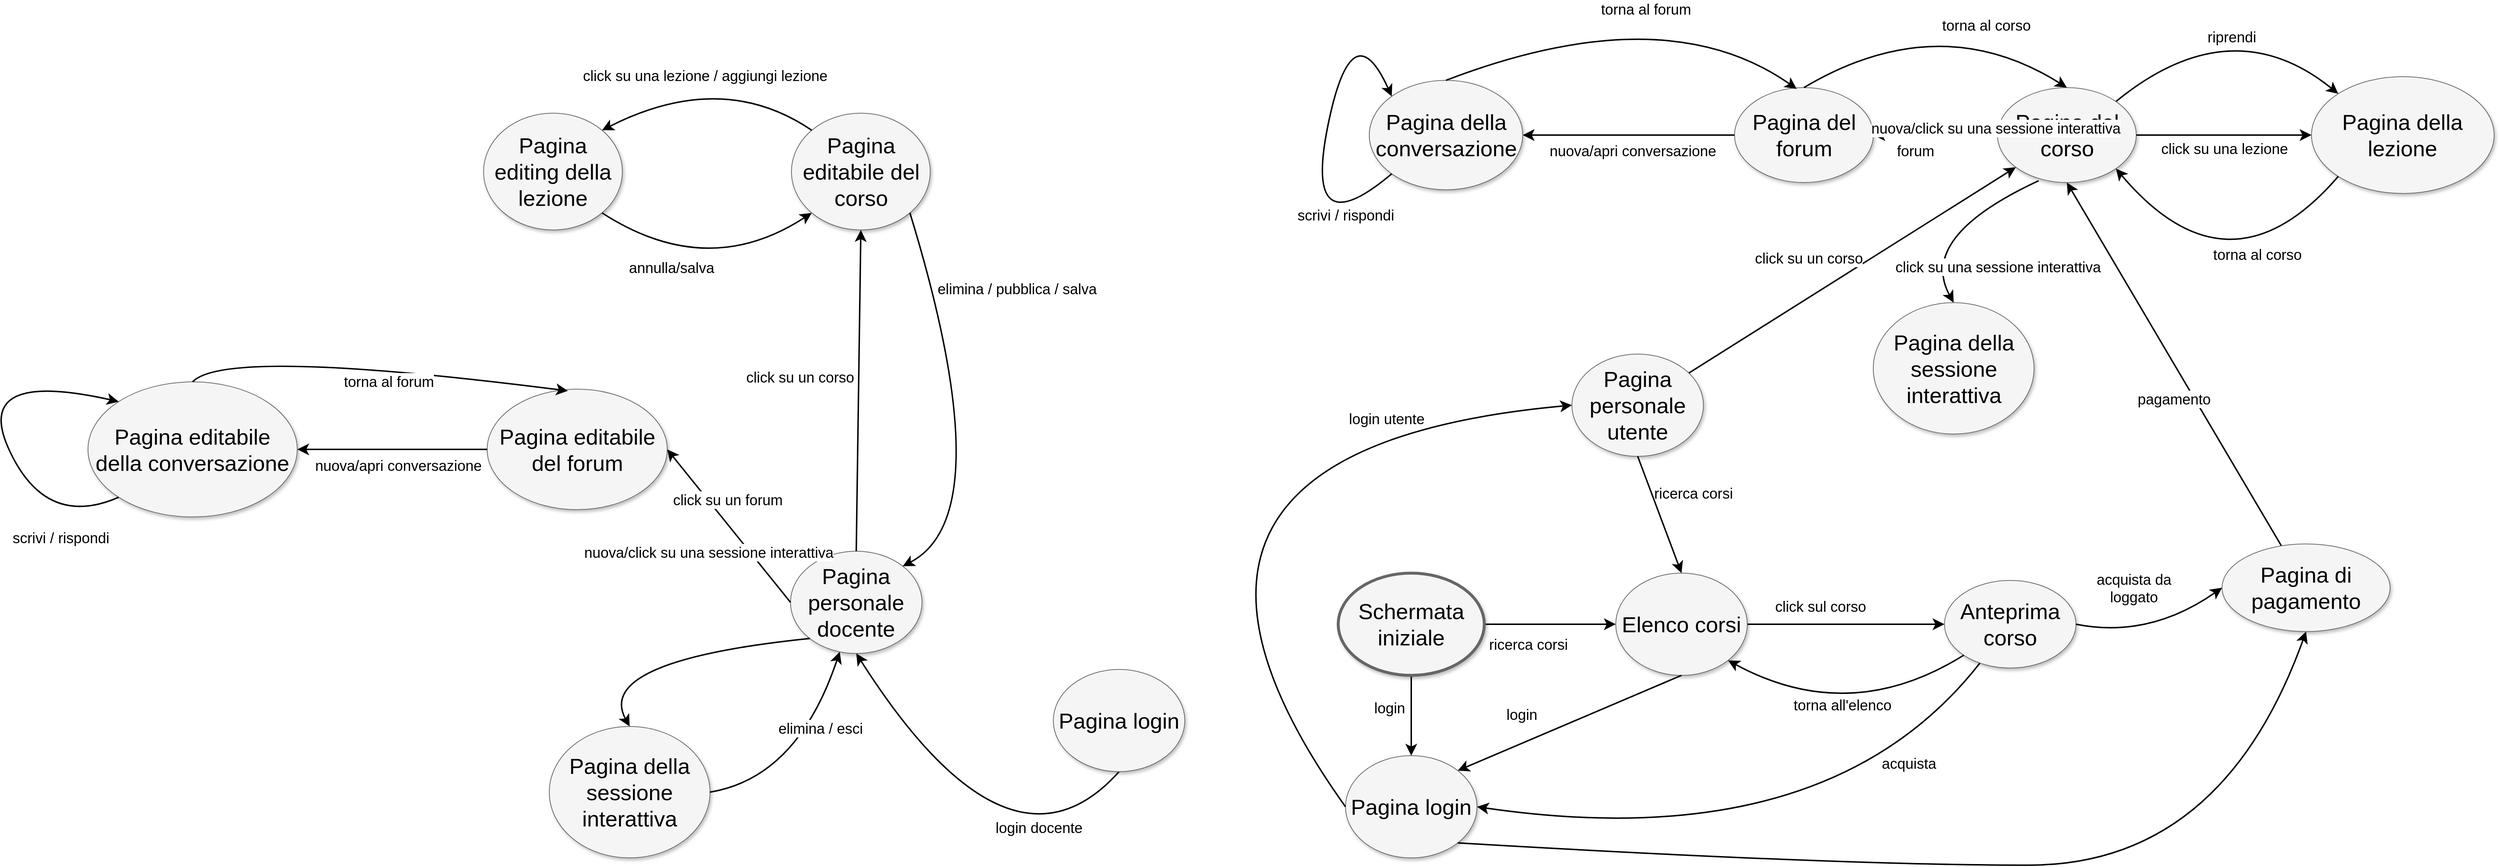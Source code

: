 <mxfile version="15.7.3" type="github">
  <diagram name="Page-1" id="ff44883e-f642-bcb2-894b-16b3d25a3f0b">
    <mxGraphModel dx="6228.5" dy="2155" grid="1" gridSize="10" guides="1" tooltips="1" connect="1" arrows="1" fold="1" page="1" pageScale="1.5" pageWidth="1169" pageHeight="826" background="none" math="0" shadow="0">
      <root>
        <mxCell id="0" style=";html=1;" />
        <mxCell id="1" style=";html=1;" parent="0" />
        <mxCell id="f0bcc99304e6f5a-9" style="edgeStyle=none;curved=1;html=1;startSize=10;endArrow=classic;endFill=1;endSize=10;strokeColor=#000000;strokeWidth=2;fontSize=12;entryX=0.5;entryY=0;entryDx=0;entryDy=0;" parent="1" source="f0bcc99304e6f5a-1" target="XKLOmq4zOArzT65DI4HL-18" edge="1">
          <mxGeometry relative="1" as="geometry">
            <mxPoint x="250" y="1050" as="targetPoint" />
          </mxGeometry>
        </mxCell>
        <mxCell id="f0bcc99304e6f5a-18" value="login" style="text;html=1;resizable=0;points=[];align=center;verticalAlign=middle;labelBackgroundColor=none;fontSize=20;" parent="f0bcc99304e6f5a-9" vertex="1" connectable="0">
          <mxGeometry x="0.255" y="-5" relative="1" as="geometry">
            <mxPoint x="-25" y="-25" as="offset" />
          </mxGeometry>
        </mxCell>
        <mxCell id="f0bcc99304e6f5a-16" style="edgeStyle=none;curved=1;html=1;startSize=10;endFill=1;endSize=10;strokeWidth=2;fontSize=12;" parent="1" source="f0bcc99304e6f5a-1" target="f0bcc99304e6f5a-3" edge="1">
          <mxGeometry relative="1" as="geometry" />
        </mxCell>
        <mxCell id="f0bcc99304e6f5a-19" value="ricerca corsi" style="text;html=1;resizable=0;points=[];align=center;verticalAlign=middle;labelBackgroundColor=#ffffff;fontSize=20;" parent="f0bcc99304e6f5a-16" vertex="1" connectable="0">
          <mxGeometry x="-0.074" y="-2" relative="1" as="geometry">
            <mxPoint x="-24" y="25" as="offset" />
          </mxGeometry>
        </mxCell>
        <mxCell id="f0bcc99304e6f5a-1" value="Schermata iniziale" style="ellipse;whiteSpace=wrap;html=1;rounded=0;shadow=1;strokeColor=#666666;strokeWidth=4;fontSize=30;align=center;fillColor=#f5f5f5;" parent="1" vertex="1">
          <mxGeometry x="150" y="810" width="200" height="140" as="geometry" />
        </mxCell>
        <mxCell id="f0bcc99304e6f5a-10" style="edgeStyle=none;curved=1;html=1;startSize=10;endFill=1;endSize=10;strokeWidth=2;fontSize=12;entryX=0.5;entryY=1;entryDx=0;entryDy=0;" parent="1" source="f0bcc99304e6f5a-6" target="f0bcc99304e6f5a-5" edge="1">
          <mxGeometry relative="1" as="geometry" />
        </mxCell>
        <mxCell id="f0bcc99304e6f5a-20" value="pagamento" style="text;html=1;resizable=0;points=[];align=center;verticalAlign=middle;labelBackgroundColor=#ffffff;fontSize=20;" parent="f0bcc99304e6f5a-10" vertex="1" connectable="0">
          <mxGeometry x="0.154" relative="1" as="geometry">
            <mxPoint x="22" y="85" as="offset" />
          </mxGeometry>
        </mxCell>
        <mxCell id="f0bcc99304e6f5a-11" style="edgeStyle=none;curved=1;html=1;startSize=10;endFill=1;endSize=10;strokeWidth=2;fontSize=12;" parent="1" source="f0bcc99304e6f5a-2" target="f0bcc99304e6f5a-5" edge="1">
          <mxGeometry relative="1" as="geometry" />
        </mxCell>
        <mxCell id="f0bcc99304e6f5a-24" value="click su un corso" style="text;html=1;resizable=0;points=[];align=center;verticalAlign=middle;labelBackgroundColor=#ffffff;fontSize=20;" parent="f0bcc99304e6f5a-11" vertex="1" connectable="0">
          <mxGeometry x="0.167" y="-3" relative="1" as="geometry">
            <mxPoint x="-99" y="4" as="offset" />
          </mxGeometry>
        </mxCell>
        <mxCell id="f0bcc99304e6f5a-2" value="&lt;div&gt;Pagina personale&lt;/div&gt;&lt;div&gt;utente&lt;br&gt;&lt;/div&gt;" style="ellipse;whiteSpace=wrap;html=1;rounded=0;shadow=1;strokeColor=#666666;strokeWidth=1;fontSize=30;align=center;fillColor=#f5f5f5;" parent="1" vertex="1">
          <mxGeometry x="470" y="510" width="180" height="140" as="geometry" />
        </mxCell>
        <mxCell id="f0bcc99304e6f5a-17" style="edgeStyle=none;curved=1;html=1;startSize=10;endFill=1;endSize=10;strokeWidth=2;fontSize=12;" parent="1" source="f0bcc99304e6f5a-3" target="f0bcc99304e6f5a-4" edge="1">
          <mxGeometry relative="1" as="geometry" />
        </mxCell>
        <mxCell id="f0bcc99304e6f5a-27" value="click sul corso" style="text;html=1;resizable=0;points=[];align=center;verticalAlign=middle;labelBackgroundColor=#ffffff;fontSize=20;" parent="f0bcc99304e6f5a-17" vertex="1" connectable="0">
          <mxGeometry x="-0.132" y="-6" relative="1" as="geometry">
            <mxPoint x="-17" y="-31" as="offset" />
          </mxGeometry>
        </mxCell>
        <mxCell id="f0bcc99304e6f5a-3" value="Elenco corsi" style="ellipse;whiteSpace=wrap;html=1;rounded=0;shadow=1;strokeColor=#666666;strokeWidth=1;fontSize=30;align=center;fillColor=#f5f5f5;" parent="1" vertex="1">
          <mxGeometry x="530" y="810" width="180" height="140" as="geometry" />
        </mxCell>
        <mxCell id="f0bcc99304e6f5a-4" value="Anteprima corso" style="ellipse;whiteSpace=wrap;html=1;rounded=0;shadow=1;strokeColor=#666666;strokeWidth=1;fontSize=30;align=center;fillColor=#f5f5f5;" parent="1" vertex="1">
          <mxGeometry x="980" y="820" width="180" height="120" as="geometry" />
        </mxCell>
        <mxCell id="f0bcc99304e6f5a-12" style="edgeStyle=none;curved=1;html=1;startSize=10;endFill=1;endSize=10;strokeWidth=2;fontSize=12;entryX=0;entryY=0;entryDx=0;entryDy=0;exitX=1;exitY=0;exitDx=0;exitDy=0;" parent="1" source="f0bcc99304e6f5a-5" target="XKLOmq4zOArzT65DI4HL-6" edge="1">
          <mxGeometry relative="1" as="geometry">
            <mxPoint x="1512.47" y="210" as="targetPoint" />
            <Array as="points">
              <mxPoint x="1372.47" y="35" />
            </Array>
          </mxGeometry>
        </mxCell>
        <mxCell id="f0bcc99304e6f5a-25" value="riprendi" style="text;html=1;resizable=0;points=[];align=center;verticalAlign=middle;labelBackgroundColor=#ffffff;fontSize=20;" parent="f0bcc99304e6f5a-12" vertex="1" connectable="0">
          <mxGeometry x="-0.073" y="-5" relative="1" as="geometry">
            <mxPoint x="14" y="22" as="offset" />
          </mxGeometry>
        </mxCell>
        <mxCell id="f0bcc99304e6f5a-5" value="Pagina del corso" style="ellipse;whiteSpace=wrap;html=1;rounded=0;shadow=1;strokeColor=#666666;strokeWidth=1;fontSize=30;align=center;fillColor=#f5f5f5;" parent="1" vertex="1">
          <mxGeometry x="1052.56" y="145" width="190" height="130" as="geometry" />
        </mxCell>
        <mxCell id="f0bcc99304e6f5a-14" style="edgeStyle=none;curved=1;html=1;startSize=10;endFill=1;endSize=10;strokeWidth=2;fontSize=12;entryX=1;entryY=0.5;entryDx=0;entryDy=0;" parent="1" source="f0bcc99304e6f5a-4" target="XKLOmq4zOArzT65DI4HL-18" edge="1">
          <mxGeometry relative="1" as="geometry">
            <Array as="points">
              <mxPoint x="820" y="1200" />
            </Array>
          </mxGeometry>
        </mxCell>
        <mxCell id="f0bcc99304e6f5a-22" value="acquista" style="text;html=1;resizable=0;points=[];align=center;verticalAlign=middle;labelBackgroundColor=#ffffff;fontSize=20;" parent="f0bcc99304e6f5a-14" vertex="1" connectable="0">
          <mxGeometry x="-0.349" y="-1" relative="1" as="geometry">
            <mxPoint x="68" y="-74" as="offset" />
          </mxGeometry>
        </mxCell>
        <mxCell id="f0bcc99304e6f5a-6" value="Pagina di pagamento" style="ellipse;whiteSpace=wrap;html=1;rounded=0;shadow=1;strokeColor=#666666;strokeWidth=1;fontSize=30;align=center;fillColor=#f5f5f5;" parent="1" vertex="1">
          <mxGeometry x="1360" y="770" width="230" height="120" as="geometry" />
        </mxCell>
        <mxCell id="XKLOmq4zOArzT65DI4HL-4" style="edgeStyle=none;curved=1;html=1;startSize=10;endFill=1;endSize=10;strokeWidth=2;fontSize=12;exitX=1;exitY=0.5;exitDx=0;exitDy=0;entryX=0;entryY=0.5;entryDx=0;entryDy=0;" parent="1" source="f0bcc99304e6f5a-5" target="XKLOmq4zOArzT65DI4HL-6" edge="1">
          <mxGeometry relative="1" as="geometry">
            <mxPoint x="1132.47" y="370" as="sourcePoint" />
            <mxPoint x="1362.47" y="525" as="targetPoint" />
          </mxGeometry>
        </mxCell>
        <mxCell id="XKLOmq4zOArzT65DI4HL-5" value="click su una lezione" style="text;html=1;resizable=0;points=[];align=center;verticalAlign=middle;labelBackgroundColor=#ffffff;fontSize=20;" parent="XKLOmq4zOArzT65DI4HL-4" vertex="1" connectable="0">
          <mxGeometry x="-0.073" y="-5" relative="1" as="geometry">
            <mxPoint x="9" y="13" as="offset" />
          </mxGeometry>
        </mxCell>
        <mxCell id="XKLOmq4zOArzT65DI4HL-7" style="edgeStyle=none;curved=1;html=1;startSize=10;endFill=1;endSize=10;strokeWidth=2;fontSize=12;exitX=0.5;exitY=1;exitDx=0;exitDy=0;entryX=0.5;entryY=0;entryDx=0;entryDy=0;" parent="1" source="f0bcc99304e6f5a-2" target="f0bcc99304e6f5a-3" edge="1">
          <mxGeometry relative="1" as="geometry">
            <mxPoint x="856.291" y="636.82" as="sourcePoint" />
            <mxPoint x="1176.189" y="785.669" as="targetPoint" />
          </mxGeometry>
        </mxCell>
        <mxCell id="XKLOmq4zOArzT65DI4HL-6" value="Pagina della lezione" style="ellipse;whiteSpace=wrap;html=1;rounded=0;shadow=1;strokeColor=#666666;strokeWidth=1;fontSize=30;align=center;fillColor=#f5f5f5;" parent="1" vertex="1">
          <mxGeometry x="1482.47" y="130" width="250" height="160" as="geometry" />
        </mxCell>
        <mxCell id="XKLOmq4zOArzT65DI4HL-10" value="ricerca corsi" style="text;html=1;resizable=0;points=[];align=center;verticalAlign=middle;labelBackgroundColor=none;fontSize=20;rotation=0;" parent="1" vertex="1" connectable="0">
          <mxGeometry x="649.996" y="710.002" as="geometry">
            <mxPoint x="-14" y="-10" as="offset" />
          </mxGeometry>
        </mxCell>
        <mxCell id="XKLOmq4zOArzT65DI4HL-13" style="edgeStyle=none;curved=1;html=1;startSize=10;endFill=1;endSize=10;strokeWidth=2;fontSize=12;exitX=0;exitY=1;exitDx=0;exitDy=0;entryX=1;entryY=1;entryDx=0;entryDy=0;" parent="1" source="XKLOmq4zOArzT65DI4HL-6" target="f0bcc99304e6f5a-5" edge="1">
          <mxGeometry relative="1" as="geometry">
            <mxPoint x="882.203" y="280.881" as="sourcePoint" />
            <mxPoint x="956.775" y="373.27" as="targetPoint" />
            <Array as="points">
              <mxPoint x="1370" y="440" />
            </Array>
          </mxGeometry>
        </mxCell>
        <mxCell id="XKLOmq4zOArzT65DI4HL-14" value="torna al corso" style="text;html=1;resizable=0;points=[];align=center;verticalAlign=middle;labelBackgroundColor=#ffffff;fontSize=20;" parent="XKLOmq4zOArzT65DI4HL-13" vertex="1" connectable="0">
          <mxGeometry x="-0.073" y="-5" relative="1" as="geometry">
            <mxPoint x="34" y="-55" as="offset" />
          </mxGeometry>
        </mxCell>
        <mxCell id="XKLOmq4zOArzT65DI4HL-16" style="edgeStyle=none;curved=1;html=1;startSize=10;endFill=1;endSize=10;strokeWidth=2;fontSize=12;exitX=0;exitY=1;exitDx=0;exitDy=0;entryX=1;entryY=1;entryDx=0;entryDy=0;" parent="1" source="f0bcc99304e6f5a-4" target="f0bcc99304e6f5a-3" edge="1">
          <mxGeometry relative="1" as="geometry">
            <mxPoint x="720.0" y="890" as="sourcePoint" />
            <mxPoint x="990.0" y="890" as="targetPoint" />
            <Array as="points">
              <mxPoint x="850" y="1020" />
            </Array>
          </mxGeometry>
        </mxCell>
        <mxCell id="XKLOmq4zOArzT65DI4HL-17" value="torna all&#39;elenco" style="text;html=1;resizable=0;points=[];align=center;verticalAlign=middle;labelBackgroundColor=#ffffff;fontSize=20;" parent="XKLOmq4zOArzT65DI4HL-16" vertex="1" connectable="0">
          <mxGeometry x="-0.132" y="-6" relative="1" as="geometry">
            <mxPoint x="-26" y="-13" as="offset" />
          </mxGeometry>
        </mxCell>
        <mxCell id="XKLOmq4zOArzT65DI4HL-18" value="Pagina login" style="ellipse;whiteSpace=wrap;html=1;rounded=0;shadow=1;strokeColor=#666666;strokeWidth=1;fontSize=30;align=center;fillColor=#f5f5f5;" parent="1" vertex="1">
          <mxGeometry x="160" y="1060" width="180" height="140" as="geometry" />
        </mxCell>
        <mxCell id="XKLOmq4zOArzT65DI4HL-21" style="edgeStyle=none;curved=1;html=1;startSize=10;endArrow=classic;endFill=1;endSize=10;strokeColor=#000000;strokeWidth=2;fontSize=12;entryX=0;entryY=0.5;entryDx=0;entryDy=0;exitX=0;exitY=0.5;exitDx=0;exitDy=0;" parent="1" source="XKLOmq4zOArzT65DI4HL-18" target="f0bcc99304e6f5a-2" edge="1">
          <mxGeometry relative="1" as="geometry">
            <mxPoint x="260" y="960" as="sourcePoint" />
            <mxPoint x="260" y="1070" as="targetPoint" />
            <Array as="points">
              <mxPoint x="-190" y="640" />
            </Array>
          </mxGeometry>
        </mxCell>
        <mxCell id="XKLOmq4zOArzT65DI4HL-23" style="edgeStyle=none;curved=1;html=1;startSize=10;endFill=1;endSize=10;strokeWidth=2;fontSize=12;entryX=0.5;entryY=1;entryDx=0;entryDy=0;exitX=1;exitY=1;exitDx=0;exitDy=0;" parent="1" source="XKLOmq4zOArzT65DI4HL-18" target="f0bcc99304e6f5a-6" edge="1">
          <mxGeometry relative="1" as="geometry">
            <mxPoint x="350.0" y="1140" as="sourcePoint" />
            <mxPoint x="1038.426" y="943.215" as="targetPoint" />
            <Array as="points">
              <mxPoint x="830" y="1210" />
              <mxPoint x="1360" y="1210" />
            </Array>
          </mxGeometry>
        </mxCell>
        <mxCell id="XKLOmq4zOArzT65DI4HL-25" style="edgeStyle=none;curved=1;html=1;startSize=10;endFill=1;endSize=10;strokeWidth=2;fontSize=12;exitX=0;exitY=0.5;exitDx=0;exitDy=0;entryX=1;entryY=0.5;entryDx=0;entryDy=0;" parent="1" source="f0bcc99304e6f5a-5" target="XKLOmq4zOArzT65DI4HL-27" edge="1">
          <mxGeometry relative="1" as="geometry">
            <mxPoint x="955.158" y="513.337" as="sourcePoint" />
            <mxPoint x="962.56" y="95" as="targetPoint" />
          </mxGeometry>
        </mxCell>
        <mxCell id="XKLOmq4zOArzT65DI4HL-26" value="&lt;div&gt;forum&lt;/div&gt;" style="text;html=1;resizable=0;points=[];align=center;verticalAlign=middle;labelBackgroundColor=#ffffff;fontSize=20;" parent="XKLOmq4zOArzT65DI4HL-25" vertex="1" connectable="0">
          <mxGeometry x="0.167" y="-3" relative="1" as="geometry">
            <mxPoint x="-14" y="24" as="offset" />
          </mxGeometry>
        </mxCell>
        <mxCell id="XKLOmq4zOArzT65DI4HL-27" value="Pagina del forum" style="ellipse;whiteSpace=wrap;html=1;rounded=0;shadow=1;strokeColor=#666666;strokeWidth=1;fontSize=30;align=center;fillColor=#f5f5f5;" parent="1" vertex="1">
          <mxGeometry x="692.56" y="145" width="190" height="130" as="geometry" />
        </mxCell>
        <mxCell id="XKLOmq4zOArzT65DI4HL-30" style="edgeStyle=none;curved=1;html=1;startSize=10;endFill=1;endSize=10;strokeWidth=2;fontSize=12;entryX=0.5;entryY=0;entryDx=0;entryDy=0;exitX=0.5;exitY=0;exitDx=0;exitDy=0;" parent="1" source="XKLOmq4zOArzT65DI4HL-27" target="f0bcc99304e6f5a-5" edge="1">
          <mxGeometry relative="1" as="geometry">
            <mxPoint x="732.56" y="145" as="sourcePoint" />
            <mxPoint x="1112.56" y="95" as="targetPoint" />
            <Array as="points">
              <mxPoint x="972.56" y="35" />
            </Array>
          </mxGeometry>
        </mxCell>
        <mxCell id="XKLOmq4zOArzT65DI4HL-31" value="torna al corso" style="text;html=1;resizable=0;points=[];align=center;verticalAlign=middle;labelBackgroundColor=#ffffff;fontSize=20;" parent="XKLOmq4zOArzT65DI4HL-30" vertex="1" connectable="0">
          <mxGeometry x="0.167" y="-3" relative="1" as="geometry">
            <mxPoint x="40" y="5" as="offset" />
          </mxGeometry>
        </mxCell>
        <mxCell id="XKLOmq4zOArzT65DI4HL-32" value="Pagina della conversazione" style="ellipse;whiteSpace=wrap;html=1;rounded=0;shadow=1;strokeColor=#666666;strokeWidth=1;fontSize=30;align=center;fillColor=#f5f5f5;" parent="1" vertex="1">
          <mxGeometry x="192.56" y="135" width="210" height="150" as="geometry" />
        </mxCell>
        <mxCell id="XKLOmq4zOArzT65DI4HL-33" style="edgeStyle=none;curved=1;html=1;startSize=10;endFill=1;endSize=10;strokeWidth=2;fontSize=12;exitX=0;exitY=0.5;exitDx=0;exitDy=0;" parent="1" source="XKLOmq4zOArzT65DI4HL-27" target="XKLOmq4zOArzT65DI4HL-32" edge="1">
          <mxGeometry relative="1" as="geometry">
            <mxPoint x="1062.56" y="220" as="sourcePoint" />
            <mxPoint x="892.56" y="220" as="targetPoint" />
          </mxGeometry>
        </mxCell>
        <mxCell id="XKLOmq4zOArzT65DI4HL-34" value="nuova/apri conversazione" style="text;html=1;resizable=0;points=[];align=center;verticalAlign=middle;labelBackgroundColor=#ffffff;fontSize=20;" parent="XKLOmq4zOArzT65DI4HL-33" vertex="1" connectable="0">
          <mxGeometry x="0.167" y="-3" relative="1" as="geometry">
            <mxPoint x="29" y="24" as="offset" />
          </mxGeometry>
        </mxCell>
        <mxCell id="XKLOmq4zOArzT65DI4HL-35" style="edgeStyle=none;curved=1;html=1;startSize=10;endFill=1;endSize=10;strokeWidth=2;fontSize=12;entryX=0.448;entryY=0.014;entryDx=0;entryDy=0;exitX=0.5;exitY=0;exitDx=0;exitDy=0;entryPerimeter=0;" parent="1" source="XKLOmq4zOArzT65DI4HL-32" target="XKLOmq4zOArzT65DI4HL-27" edge="1">
          <mxGeometry relative="1" as="geometry">
            <mxPoint x="412.56" y="130" as="sourcePoint" />
            <mxPoint x="772.56" y="130" as="targetPoint" />
            <Array as="points">
              <mxPoint x="597.56" y="20" />
            </Array>
          </mxGeometry>
        </mxCell>
        <mxCell id="XKLOmq4zOArzT65DI4HL-36" value="torna al forum" style="text;html=1;resizable=0;points=[];align=center;verticalAlign=middle;labelBackgroundColor=#ffffff;fontSize=20;" parent="XKLOmq4zOArzT65DI4HL-35" vertex="1" connectable="0">
          <mxGeometry x="0.167" y="-3" relative="1" as="geometry">
            <mxPoint x="-23" y="12" as="offset" />
          </mxGeometry>
        </mxCell>
        <mxCell id="XKLOmq4zOArzT65DI4HL-37" style="edgeStyle=none;curved=1;html=1;startSize=10;endFill=1;endSize=10;strokeWidth=2;fontSize=12;entryX=0;entryY=0;entryDx=0;entryDy=0;exitX=0;exitY=1;exitDx=0;exitDy=0;" parent="1" source="XKLOmq4zOArzT65DI4HL-32" target="XKLOmq4zOArzT65DI4HL-32" edge="1">
          <mxGeometry relative="1" as="geometry">
            <mxPoint x="-16.94" y="145" as="sourcePoint" />
            <mxPoint x="343.06" y="145" as="targetPoint" />
            <Array as="points">
              <mxPoint x="102.56" y="365" />
              <mxPoint x="168.06" y="35" />
            </Array>
          </mxGeometry>
        </mxCell>
        <mxCell id="XKLOmq4zOArzT65DI4HL-38" value="scrivi / rispondi" style="text;html=1;resizable=0;points=[];align=center;verticalAlign=middle;labelBackgroundColor=#ffffff;fontSize=20;" parent="XKLOmq4zOArzT65DI4HL-37" vertex="1" connectable="0">
          <mxGeometry x="0.167" y="-3" relative="1" as="geometry">
            <mxPoint x="14" y="158" as="offset" />
          </mxGeometry>
        </mxCell>
        <mxCell id="XKLOmq4zOArzT65DI4HL-39" style="edgeStyle=none;curved=1;html=1;startSize=10;endArrow=classic;endFill=1;endSize=10;strokeColor=#000000;strokeWidth=2;fontSize=12;entryX=1;entryY=0;entryDx=0;entryDy=0;exitX=0.5;exitY=1;exitDx=0;exitDy=0;" parent="1" source="f0bcc99304e6f5a-3" target="XKLOmq4zOArzT65DI4HL-18" edge="1">
          <mxGeometry relative="1" as="geometry">
            <mxPoint x="260" y="960" as="sourcePoint" />
            <mxPoint x="260" y="1070" as="targetPoint" />
          </mxGeometry>
        </mxCell>
        <mxCell id="XKLOmq4zOArzT65DI4HL-40" value="login" style="text;html=1;resizable=0;points=[];align=center;verticalAlign=middle;labelBackgroundColor=none;fontSize=20;" parent="XKLOmq4zOArzT65DI4HL-39" vertex="1" connectable="0">
          <mxGeometry x="0.255" y="-5" relative="1" as="geometry">
            <mxPoint x="-25" y="-25" as="offset" />
          </mxGeometry>
        </mxCell>
        <mxCell id="XKLOmq4zOArzT65DI4HL-42" value="login utente" style="text;html=1;resizable=0;points=[];align=center;verticalAlign=middle;labelBackgroundColor=none;fontSize=20;" parent="1" vertex="1" connectable="0">
          <mxGeometry x="1299.999" y="1089.996" as="geometry">
            <mxPoint x="-1084" y="-492" as="offset" />
          </mxGeometry>
        </mxCell>
        <mxCell id="XKLOmq4zOArzT65DI4HL-43" value="&lt;div&gt;Pagina personale&lt;/div&gt;&lt;div&gt;docente&lt;br&gt;&lt;/div&gt;" style="ellipse;whiteSpace=wrap;html=1;rounded=0;shadow=1;strokeColor=#666666;strokeWidth=1;fontSize=30;align=center;fillColor=#f5f5f5;" parent="1" vertex="1">
          <mxGeometry x="-599.79" y="780" width="180" height="140" as="geometry" />
        </mxCell>
        <mxCell id="XKLOmq4zOArzT65DI4HL-44" style="edgeStyle=none;curved=1;html=1;startSize=10;endArrow=classic;endFill=1;endSize=10;strokeColor=#000000;strokeWidth=2;fontSize=12;entryX=0.5;entryY=1;entryDx=0;entryDy=0;exitX=0.5;exitY=1;exitDx=0;exitDy=0;" parent="1" source="SMEwIFwjMT2PPBCmV9hq-3" target="XKLOmq4zOArzT65DI4HL-43" edge="1">
          <mxGeometry relative="1" as="geometry">
            <mxPoint x="-800" y="1270" as="sourcePoint" />
            <mxPoint x="-490" y="720" as="targetPoint" />
            <Array as="points">
              <mxPoint x="-300" y="1250" />
            </Array>
          </mxGeometry>
        </mxCell>
        <mxCell id="XKLOmq4zOArzT65DI4HL-46" value="login docente" style="text;html=1;resizable=0;points=[];align=center;verticalAlign=middle;labelBackgroundColor=#ffffff;fontSize=20;" parent="1" vertex="1" connectable="0">
          <mxGeometry x="-250" y="1160" as="geometry">
            <mxPoint x="-10" y="-2" as="offset" />
          </mxGeometry>
        </mxCell>
        <mxCell id="XKLOmq4zOArzT65DI4HL-48" value="Pagina editabile del corso" style="ellipse;whiteSpace=wrap;html=1;rounded=0;shadow=1;strokeColor=#666666;strokeWidth=1;fontSize=30;align=center;fillColor=#f5f5f5;" parent="1" vertex="1">
          <mxGeometry x="-598.5" y="180" width="190" height="160" as="geometry" />
        </mxCell>
        <mxCell id="XKLOmq4zOArzT65DI4HL-49" style="edgeStyle=none;curved=1;html=1;startSize=10;endFill=1;endSize=10;strokeWidth=2;fontSize=12;entryX=0.5;entryY=1;entryDx=0;entryDy=0;exitX=0.5;exitY=0;exitDx=0;exitDy=0;" parent="1" source="XKLOmq4zOArzT65DI4HL-43" target="XKLOmq4zOArzT65DI4HL-48" edge="1">
          <mxGeometry relative="1" as="geometry">
            <mxPoint x="-579.79" y="480" as="sourcePoint" />
            <mxPoint x="-399.79" y="480" as="targetPoint" />
            <Array as="points" />
          </mxGeometry>
        </mxCell>
        <mxCell id="XKLOmq4zOArzT65DI4HL-50" value="click su un corso" style="text;html=1;resizable=0;points=[];align=center;verticalAlign=middle;labelBackgroundColor=#ffffff;fontSize=20;" parent="XKLOmq4zOArzT65DI4HL-49" vertex="1" connectable="0">
          <mxGeometry x="-0.074" y="-2" relative="1" as="geometry">
            <mxPoint x="-82" y="-36" as="offset" />
          </mxGeometry>
        </mxCell>
        <mxCell id="XKLOmq4zOArzT65DI4HL-51" value="Pagina editing della lezione" style="ellipse;whiteSpace=wrap;html=1;rounded=0;shadow=1;strokeColor=#666666;strokeWidth=1;fontSize=30;align=center;fillColor=#f5f5f5;" parent="1" vertex="1">
          <mxGeometry x="-1020" y="180" width="190" height="160" as="geometry" />
        </mxCell>
        <mxCell id="XKLOmq4zOArzT65DI4HL-52" style="edgeStyle=none;curved=1;html=1;startSize=10;endFill=1;endSize=10;strokeWidth=2;fontSize=12;entryX=1;entryY=0;entryDx=0;entryDy=0;exitX=0;exitY=0;exitDx=0;exitDy=0;" parent="1" source="XKLOmq4zOArzT65DI4HL-48" target="XKLOmq4zOArzT65DI4HL-51" edge="1">
          <mxGeometry relative="1" as="geometry">
            <mxPoint x="-873.5" y="600" as="sourcePoint" />
            <mxPoint x="-873.5" y="440" as="targetPoint" />
            <Array as="points">
              <mxPoint x="-693.5" y="120" />
            </Array>
          </mxGeometry>
        </mxCell>
        <mxCell id="XKLOmq4zOArzT65DI4HL-53" value="click su una lezione / aggiungi lezione" style="text;html=1;resizable=0;points=[];align=center;verticalAlign=middle;labelBackgroundColor=#ffffff;fontSize=20;" parent="XKLOmq4zOArzT65DI4HL-52" vertex="1" connectable="0">
          <mxGeometry x="-0.074" y="-2" relative="1" as="geometry">
            <mxPoint x="-18" y="7" as="offset" />
          </mxGeometry>
        </mxCell>
        <mxCell id="XKLOmq4zOArzT65DI4HL-54" style="edgeStyle=none;curved=1;html=1;startSize=10;endFill=1;endSize=10;strokeWidth=2;fontSize=12;entryX=0;entryY=1;entryDx=0;entryDy=0;exitX=1;exitY=1;exitDx=0;exitDy=0;" parent="1" source="XKLOmq4zOArzT65DI4HL-51" target="XKLOmq4zOArzT65DI4HL-48" edge="1">
          <mxGeometry relative="1" as="geometry">
            <mxPoint x="-483.5" y="520" as="sourcePoint" />
            <mxPoint x="-483.5" y="360" as="targetPoint" />
            <Array as="points">
              <mxPoint x="-713.5" y="410" />
            </Array>
          </mxGeometry>
        </mxCell>
        <mxCell id="XKLOmq4zOArzT65DI4HL-55" value="annulla/salva" style="text;html=1;resizable=0;points=[];align=center;verticalAlign=middle;labelBackgroundColor=#ffffff;fontSize=20;" parent="XKLOmq4zOArzT65DI4HL-54" vertex="1" connectable="0">
          <mxGeometry x="-0.074" y="-2" relative="1" as="geometry">
            <mxPoint x="-37" y="-14" as="offset" />
          </mxGeometry>
        </mxCell>
        <mxCell id="XKLOmq4zOArzT65DI4HL-56" style="edgeStyle=none;curved=1;html=1;startSize=10;endFill=1;endSize=10;strokeWidth=2;fontSize=12;entryX=1;entryY=0;entryDx=0;entryDy=0;exitX=1;exitY=1;exitDx=0;exitDy=0;" parent="1" source="XKLOmq4zOArzT65DI4HL-48" target="XKLOmq4zOArzT65DI4HL-43" edge="1">
          <mxGeometry relative="1" as="geometry">
            <mxPoint x="-499.79" y="790" as="sourcePoint" />
            <mxPoint x="-499.79" y="630" as="targetPoint" />
            <Array as="points">
              <mxPoint x="-309.79" y="730" />
            </Array>
          </mxGeometry>
        </mxCell>
        <mxCell id="XKLOmq4zOArzT65DI4HL-57" value="elimina / pubblica / salva" style="text;html=1;resizable=0;points=[];align=center;verticalAlign=middle;labelBackgroundColor=#ffffff;fontSize=20;" parent="XKLOmq4zOArzT65DI4HL-56" vertex="1" connectable="0">
          <mxGeometry x="-0.074" y="-2" relative="1" as="geometry">
            <mxPoint x="69" y="-157" as="offset" />
          </mxGeometry>
        </mxCell>
        <mxCell id="XKLOmq4zOArzT65DI4HL-58" value="Pagina editabile del forum" style="ellipse;whiteSpace=wrap;html=1;rounded=0;shadow=1;strokeColor=#666666;strokeWidth=1;fontSize=30;align=center;fillColor=#f5f5f5;" parent="1" vertex="1">
          <mxGeometry x="-1015.07" y="558.06" width="246.5" height="165" as="geometry" />
        </mxCell>
        <mxCell id="XKLOmq4zOArzT65DI4HL-59" value="Pagina editabile della conversazione" style="ellipse;whiteSpace=wrap;html=1;rounded=0;shadow=1;strokeColor=#666666;strokeWidth=1;fontSize=30;align=center;fillColor=#f5f5f5;" parent="1" vertex="1">
          <mxGeometry x="-1561.57" y="548.06" width="286.5" height="185" as="geometry" />
        </mxCell>
        <mxCell id="XKLOmq4zOArzT65DI4HL-60" style="edgeStyle=none;curved=1;html=1;startSize=10;endFill=1;endSize=10;strokeWidth=2;fontSize=12;exitX=0;exitY=0.5;exitDx=0;exitDy=0;" parent="1" source="XKLOmq4zOArzT65DI4HL-58" target="XKLOmq4zOArzT65DI4HL-59" edge="1">
          <mxGeometry relative="1" as="geometry">
            <mxPoint x="-691.57" y="633.06" as="sourcePoint" />
            <mxPoint x="-861.57" y="633.06" as="targetPoint" />
          </mxGeometry>
        </mxCell>
        <mxCell id="XKLOmq4zOArzT65DI4HL-61" value="nuova/apri conversazione" style="text;html=1;resizable=0;points=[];align=center;verticalAlign=middle;labelBackgroundColor=#ffffff;fontSize=20;" parent="XKLOmq4zOArzT65DI4HL-60" vertex="1" connectable="0">
          <mxGeometry x="0.167" y="-3" relative="1" as="geometry">
            <mxPoint x="29" y="24" as="offset" />
          </mxGeometry>
        </mxCell>
        <mxCell id="XKLOmq4zOArzT65DI4HL-62" style="edgeStyle=none;curved=1;html=1;startSize=10;endFill=1;endSize=10;strokeWidth=2;fontSize=12;entryX=0.448;entryY=0.014;entryDx=0;entryDy=0;exitX=0.5;exitY=0;exitDx=0;exitDy=0;entryPerimeter=0;" parent="1" source="XKLOmq4zOArzT65DI4HL-59" target="XKLOmq4zOArzT65DI4HL-58" edge="1">
          <mxGeometry relative="1" as="geometry">
            <mxPoint x="-1559.65" y="610.46" as="sourcePoint" />
            <mxPoint x="-1199.65" y="610.46" as="targetPoint" />
            <Array as="points">
              <mxPoint x="-1374.65" y="500.46" />
            </Array>
          </mxGeometry>
        </mxCell>
        <mxCell id="XKLOmq4zOArzT65DI4HL-63" value="torna al forum" style="text;html=1;resizable=0;points=[];align=center;verticalAlign=middle;labelBackgroundColor=#ffffff;fontSize=20;" parent="XKLOmq4zOArzT65DI4HL-62" vertex="1" connectable="0">
          <mxGeometry x="0.167" y="-3" relative="1" as="geometry">
            <mxPoint x="-23" y="12" as="offset" />
          </mxGeometry>
        </mxCell>
        <mxCell id="XKLOmq4zOArzT65DI4HL-64" style="edgeStyle=none;curved=1;html=1;startSize=10;endFill=1;endSize=10;strokeWidth=2;fontSize=12;entryX=0;entryY=0;entryDx=0;entryDy=0;exitX=0;exitY=1;exitDx=0;exitDy=0;" parent="1" source="XKLOmq4zOArzT65DI4HL-59" target="XKLOmq4zOArzT65DI4HL-59" edge="1">
          <mxGeometry relative="1" as="geometry">
            <mxPoint x="-2150.58" y="766.93" as="sourcePoint" />
            <mxPoint x="-1790.58" y="766.93" as="targetPoint" />
            <Array as="points">
              <mxPoint x="-1620" y="750" />
              <mxPoint x="-1720" y="530" />
            </Array>
          </mxGeometry>
        </mxCell>
        <mxCell id="XKLOmq4zOArzT65DI4HL-65" value="scrivi / rispondi" style="text;html=1;resizable=0;points=[];align=center;verticalAlign=middle;labelBackgroundColor=#ffffff;fontSize=20;" parent="XKLOmq4zOArzT65DI4HL-64" vertex="1" connectable="0">
          <mxGeometry x="0.167" y="-3" relative="1" as="geometry">
            <mxPoint x="107" y="208" as="offset" />
          </mxGeometry>
        </mxCell>
        <mxCell id="XKLOmq4zOArzT65DI4HL-66" style="edgeStyle=none;curved=1;html=1;startSize=10;endFill=1;endSize=10;strokeWidth=2;fontSize=12;exitX=0;exitY=0.5;exitDx=0;exitDy=0;entryX=1;entryY=0.5;entryDx=0;entryDy=0;" parent="1" source="XKLOmq4zOArzT65DI4HL-43" target="XKLOmq4zOArzT65DI4HL-58" edge="1">
          <mxGeometry relative="1" as="geometry">
            <mxPoint x="-629.79" y="800" as="sourcePoint" />
            <mxPoint x="-799.79" y="800" as="targetPoint" />
          </mxGeometry>
        </mxCell>
        <mxCell id="XKLOmq4zOArzT65DI4HL-67" value="click su un forum" style="text;html=1;resizable=0;points=[];align=center;verticalAlign=middle;labelBackgroundColor=#ffffff;fontSize=20;" parent="XKLOmq4zOArzT65DI4HL-66" vertex="1" connectable="0">
          <mxGeometry x="0.167" y="-3" relative="1" as="geometry">
            <mxPoint x="10" y="-17" as="offset" />
          </mxGeometry>
        </mxCell>
        <mxCell id="XKLOmq4zOArzT65DI4HL-68" value="&lt;div&gt;Pagina della sessione interattiva&lt;/div&gt;" style="ellipse;whiteSpace=wrap;html=1;rounded=0;shadow=1;strokeColor=#666666;strokeWidth=1;fontSize=30;align=center;fillColor=#f5f5f5;" parent="1" vertex="1">
          <mxGeometry x="-930" y="1020" width="220" height="180" as="geometry" />
        </mxCell>
        <mxCell id="XKLOmq4zOArzT65DI4HL-69" style="edgeStyle=none;curved=1;html=1;startSize=10;endFill=1;endSize=10;strokeWidth=2;fontSize=12;exitX=0;exitY=1;exitDx=0;exitDy=0;entryX=0.5;entryY=0;entryDx=0;entryDy=0;" parent="1" source="XKLOmq4zOArzT65DI4HL-43" target="XKLOmq4zOArzT65DI4HL-68" edge="1">
          <mxGeometry relative="1" as="geometry">
            <mxPoint x="-589.79" y="860" as="sourcePoint" />
            <mxPoint x="-1138.08" y="859.43" as="targetPoint" />
            <Array as="points">
              <mxPoint x="-869.79" y="930" />
            </Array>
          </mxGeometry>
        </mxCell>
        <mxCell id="XKLOmq4zOArzT65DI4HL-70" value="nuova/click su una sessione interattiva" style="text;html=1;resizable=0;points=[];align=center;verticalAlign=middle;labelBackgroundColor=#ffffff;fontSize=20;" parent="XKLOmq4zOArzT65DI4HL-69" vertex="1" connectable="0">
          <mxGeometry x="0.167" y="-3" relative="1" as="geometry">
            <mxPoint x="94" y="-140" as="offset" />
          </mxGeometry>
        </mxCell>
        <mxCell id="XKLOmq4zOArzT65DI4HL-77" style="edgeStyle=none;curved=1;html=1;startSize=10;endFill=1;endSize=10;strokeWidth=2;fontSize=12;exitX=1;exitY=0.5;exitDx=0;exitDy=0;" parent="1" source="XKLOmq4zOArzT65DI4HL-68" target="XKLOmq4zOArzT65DI4HL-43" edge="1">
          <mxGeometry relative="1" as="geometry">
            <mxPoint x="-589.79" y="860" as="sourcePoint" />
            <mxPoint x="-1138.08" y="859.43" as="targetPoint" />
            <Array as="points">
              <mxPoint x="-589.89" y="1090" />
            </Array>
          </mxGeometry>
        </mxCell>
        <mxCell id="XKLOmq4zOArzT65DI4HL-78" value="elimina / esci" style="text;html=1;resizable=0;points=[];align=center;verticalAlign=middle;labelBackgroundColor=#ffffff;fontSize=20;" parent="XKLOmq4zOArzT65DI4HL-77" vertex="1" connectable="0">
          <mxGeometry x="0.167" y="-3" relative="1" as="geometry">
            <mxPoint x="10" y="-17" as="offset" />
          </mxGeometry>
        </mxCell>
        <mxCell id="SMEwIFwjMT2PPBCmV9hq-1" style="edgeStyle=none;curved=1;html=1;startSize=10;endFill=1;endSize=10;strokeWidth=2;fontSize=12;entryX=0;entryY=0.5;entryDx=0;entryDy=0;exitX=1;exitY=0.5;exitDx=0;exitDy=0;" parent="1" source="f0bcc99304e6f5a-4" target="f0bcc99304e6f5a-6" edge="1">
          <mxGeometry relative="1" as="geometry">
            <mxPoint x="1080" y="820" as="sourcePoint" />
            <mxPoint x="1350" y="820" as="targetPoint" />
            <Array as="points">
              <mxPoint x="1260" y="900" />
            </Array>
          </mxGeometry>
        </mxCell>
        <mxCell id="SMEwIFwjMT2PPBCmV9hq-2" value="&lt;div&gt;acquista da &lt;br&gt;&lt;/div&gt;&lt;div&gt;loggato&lt;/div&gt;" style="text;html=1;resizable=0;points=[];align=center;verticalAlign=middle;labelBackgroundColor=#ffffff;fontSize=20;" parent="SMEwIFwjMT2PPBCmV9hq-1" vertex="1" connectable="0">
          <mxGeometry x="-0.132" y="-6" relative="1" as="geometry">
            <mxPoint x="-15" y="-75" as="offset" />
          </mxGeometry>
        </mxCell>
        <mxCell id="SMEwIFwjMT2PPBCmV9hq-3" value="Pagina login" style="ellipse;whiteSpace=wrap;html=1;rounded=0;shadow=1;strokeColor=#666666;strokeWidth=1;fontSize=30;align=center;fillColor=#f5f5f5;" parent="1" vertex="1">
          <mxGeometry x="-240" y="941.93" width="180" height="140" as="geometry" />
        </mxCell>
        <mxCell id="da3QBBaa22Z6VK8XFW8r-1" value="&lt;div&gt;Pagina della sessione interattiva&lt;/div&gt;" style="ellipse;whiteSpace=wrap;html=1;rounded=0;shadow=1;strokeColor=#666666;strokeWidth=1;fontSize=30;align=center;fillColor=#f5f5f5;" vertex="1" parent="1">
          <mxGeometry x="882.56" y="439.5" width="220" height="180" as="geometry" />
        </mxCell>
        <mxCell id="da3QBBaa22Z6VK8XFW8r-2" style="edgeStyle=none;curved=1;html=1;startSize=10;endFill=1;endSize=10;strokeWidth=2;fontSize=12;exitX=0.297;exitY=0.981;exitDx=0;exitDy=0;entryX=0.5;entryY=0;entryDx=0;entryDy=0;exitPerimeter=0;" edge="1" parent="1" target="da3QBBaa22Z6VK8XFW8r-1" source="f0bcc99304e6f5a-5">
          <mxGeometry relative="1" as="geometry">
            <mxPoint x="1239.13" y="318.997" as="sourcePoint" />
            <mxPoint x="674.48" y="278.93" as="targetPoint" />
            <Array as="points">
              <mxPoint x="942.77" y="349.5" />
            </Array>
          </mxGeometry>
        </mxCell>
        <mxCell id="da3QBBaa22Z6VK8XFW8r-3" value="nuova/click su una sessione interattiva" style="text;html=1;resizable=0;points=[];align=center;verticalAlign=middle;labelBackgroundColor=#ffffff;fontSize=20;" vertex="1" connectable="0" parent="da3QBBaa22Z6VK8XFW8r-2">
          <mxGeometry x="0.167" y="-3" relative="1" as="geometry">
            <mxPoint x="94" y="-140" as="offset" />
          </mxGeometry>
        </mxCell>
        <mxCell id="da3QBBaa22Z6VK8XFW8r-4" value="click su una sessione interattiva" style="text;html=1;resizable=0;points=[];align=center;verticalAlign=middle;labelBackgroundColor=#ffffff;fontSize=20;" vertex="1" connectable="0" parent="1">
          <mxGeometry x="1052.558" y="390.003" as="geometry" />
        </mxCell>
      </root>
    </mxGraphModel>
  </diagram>
</mxfile>
